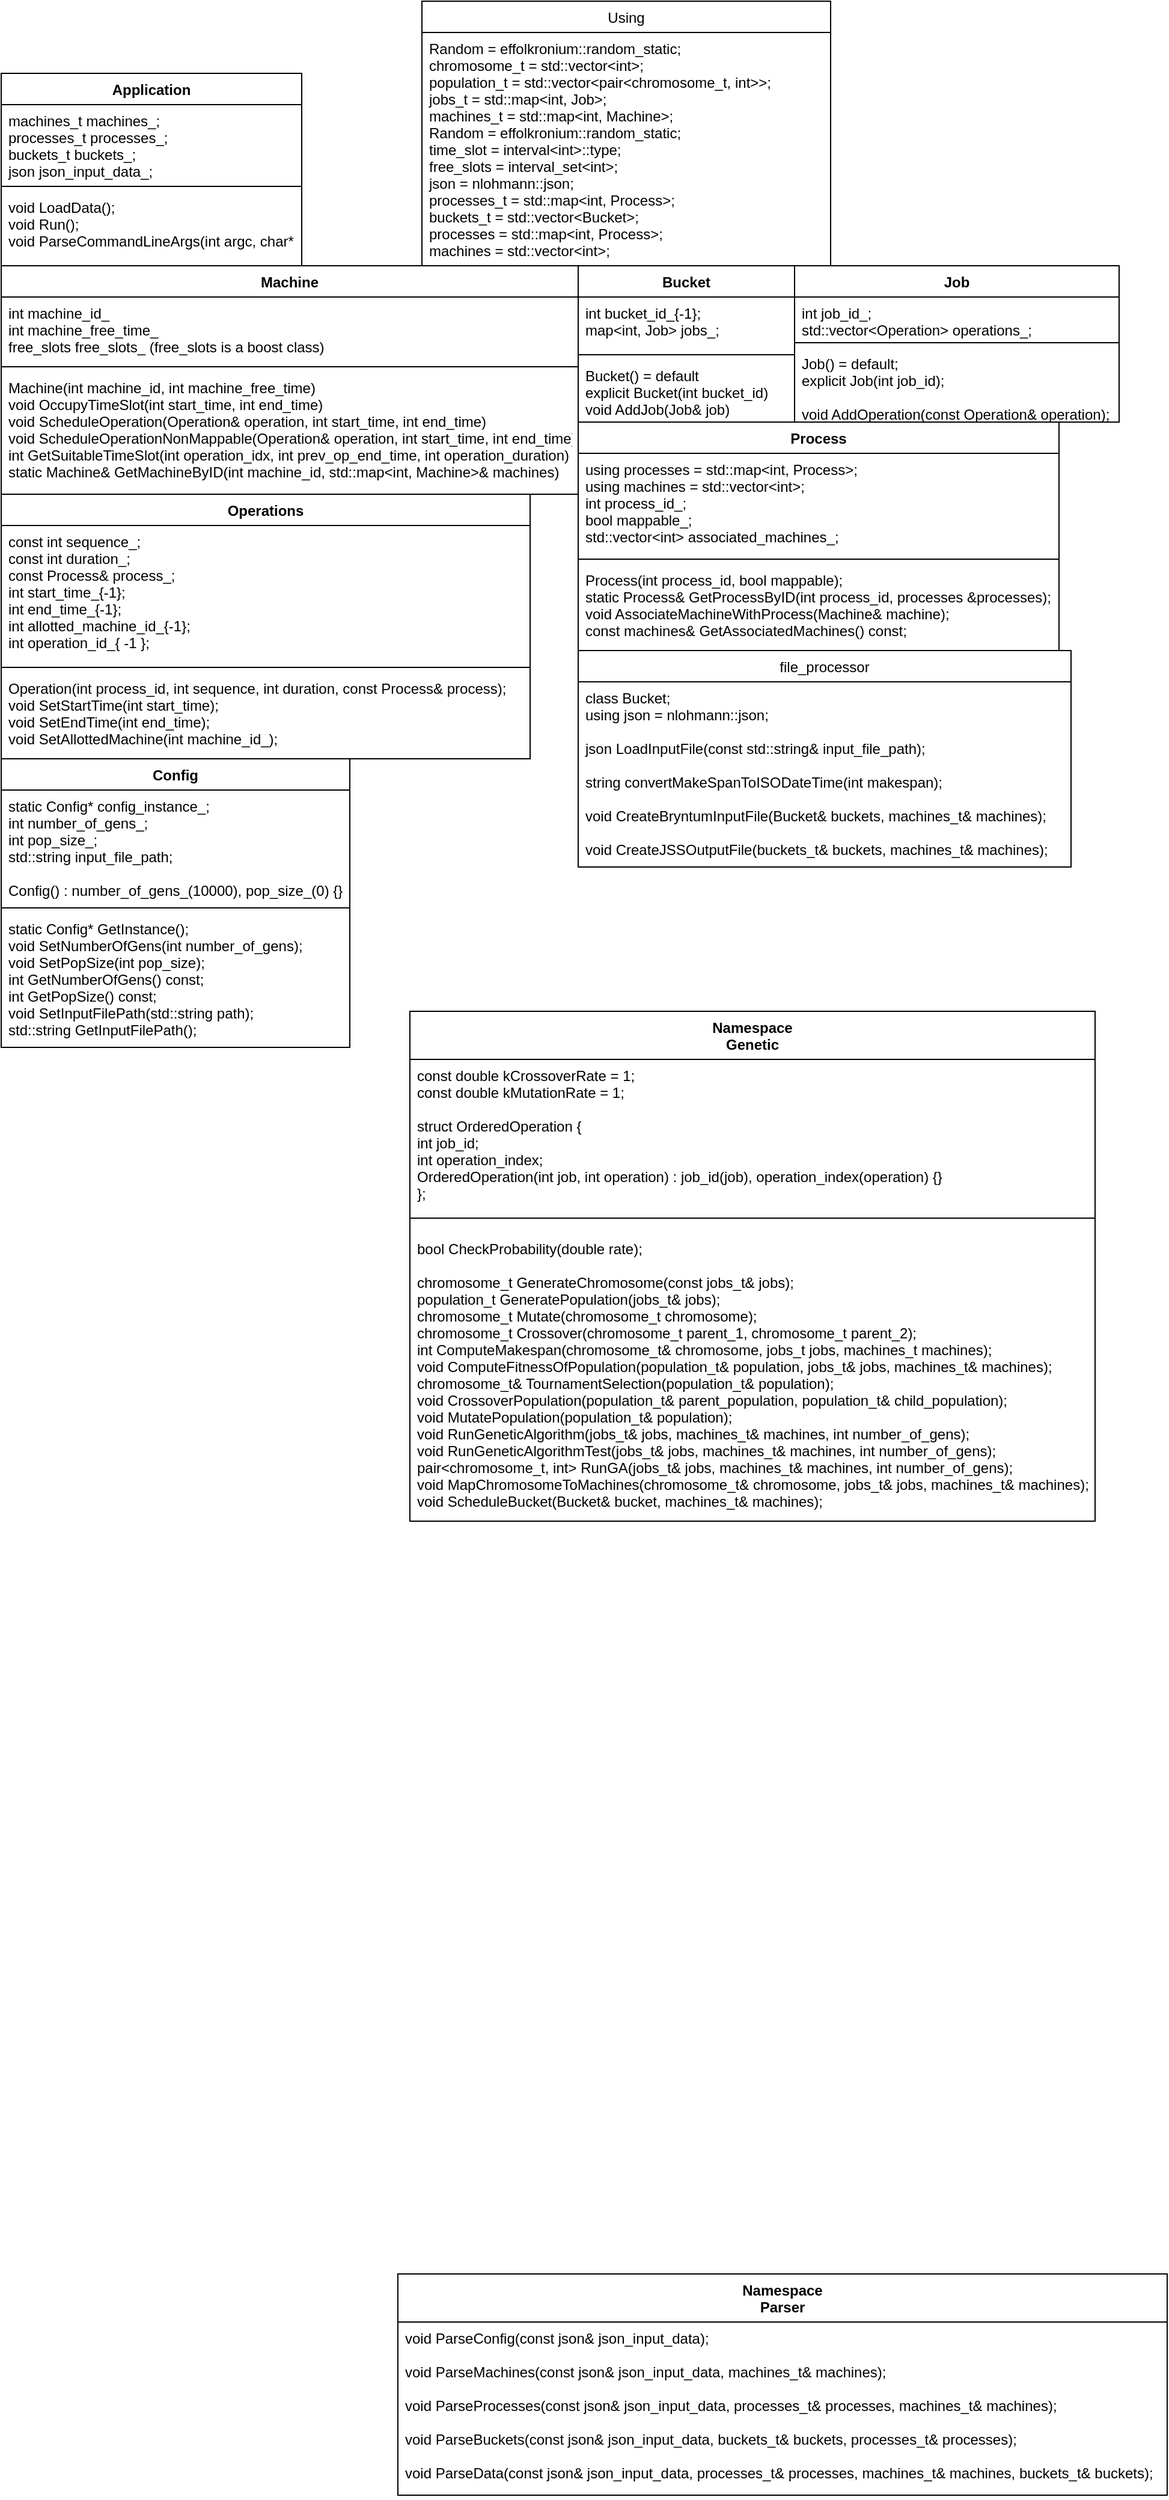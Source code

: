 <mxfile version="20.2.3" type="github">
  <diagram name="Page-1" id="b5b7bab2-c9e2-2cf4-8b2a-24fd1a2a6d21">
    <mxGraphModel dx="1021" dy="614" grid="1" gridSize="10" guides="1" tooltips="1" connect="1" arrows="1" fold="1" page="1" pageScale="1" pageWidth="3300" pageHeight="4681" background="none" math="0" shadow="0">
      <root>
        <mxCell id="0" />
        <mxCell id="1" parent="0" />
        <mxCell id="xL0LI_DuVyFmDKx2Fw36-1" value="Machine&#xa;" style="swimlane;fontStyle=1;align=center;verticalAlign=top;childLayout=stackLayout;horizontal=1;startSize=26;horizontalStack=0;resizeParent=1;resizeParentMax=0;resizeLast=0;collapsible=1;marginBottom=0;" parent="1" vertex="1">
          <mxGeometry x="40" y="220" width="480" height="190" as="geometry" />
        </mxCell>
        <mxCell id="xL0LI_DuVyFmDKx2Fw36-2" value="int machine_id_&#xa; int machine_free_time_&#xa; free_slots free_slots_ (free_slots is a boost class)" style="text;strokeColor=none;fillColor=none;align=left;verticalAlign=top;spacingLeft=4;spacingRight=4;overflow=hidden;rotatable=0;points=[[0,0.5],[1,0.5]];portConstraint=eastwest;" parent="xL0LI_DuVyFmDKx2Fw36-1" vertex="1">
          <mxGeometry y="26" width="480" height="54" as="geometry" />
        </mxCell>
        <mxCell id="xL0LI_DuVyFmDKx2Fw36-3" value="" style="line;strokeWidth=1;fillColor=none;align=left;verticalAlign=middle;spacingTop=-1;spacingLeft=3;spacingRight=3;rotatable=0;labelPosition=right;points=[];portConstraint=eastwest;" parent="xL0LI_DuVyFmDKx2Fw36-1" vertex="1">
          <mxGeometry y="80" width="480" height="8" as="geometry" />
        </mxCell>
        <mxCell id="xL0LI_DuVyFmDKx2Fw36-4" value="Machine(int machine_id, int machine_free_time)&#xa; void OccupyTimeSlot(int start_time, int end_time)&#xa; void ScheduleOperation(Operation&amp; operation, int start_time, int end_time)&#xa; void ScheduleOperationNonMappable(Operation&amp; operation, int start_time, int end_time)&#xa; int GetSuitableTimeSlot(int operation_idx, int prev_op_end_time, int operation_duration)&#xa; static Machine&amp; GetMachineByID(int machine_id, std::map&lt;int, Machine&gt;&amp; machines)" style="text;strokeColor=none;fillColor=none;align=left;verticalAlign=top;spacingLeft=4;spacingRight=4;overflow=hidden;rotatable=0;points=[[0,0.5],[1,0.5]];portConstraint=eastwest;" parent="xL0LI_DuVyFmDKx2Fw36-1" vertex="1">
          <mxGeometry y="88" width="480" height="102" as="geometry" />
        </mxCell>
        <mxCell id="xL0LI_DuVyFmDKx2Fw36-5" value="Operations" style="swimlane;fontStyle=1;align=center;verticalAlign=top;childLayout=stackLayout;horizontal=1;startSize=26;horizontalStack=0;resizeParent=1;resizeParentMax=0;resizeLast=0;collapsible=1;marginBottom=0;" parent="1" vertex="1">
          <mxGeometry x="40" y="410" width="440" height="220" as="geometry" />
        </mxCell>
        <mxCell id="xL0LI_DuVyFmDKx2Fw36-6" value="const int sequence_;&#xa; const int duration_;&#xa; const Process&amp; process_;&#xa; int start_time_{-1};&#xa; int end_time_{-1};&#xa; int allotted_machine_id_{-1};&#xa; int operation_id_{ -1 };" style="text;strokeColor=none;fillColor=none;align=left;verticalAlign=top;spacingLeft=4;spacingRight=4;overflow=hidden;rotatable=0;points=[[0,0.5],[1,0.5]];portConstraint=eastwest;" parent="xL0LI_DuVyFmDKx2Fw36-5" vertex="1">
          <mxGeometry y="26" width="440" height="114" as="geometry" />
        </mxCell>
        <mxCell id="xL0LI_DuVyFmDKx2Fw36-7" value="" style="line;strokeWidth=1;fillColor=none;align=left;verticalAlign=middle;spacingTop=-1;spacingLeft=3;spacingRight=3;rotatable=0;labelPosition=right;points=[];portConstraint=eastwest;" parent="xL0LI_DuVyFmDKx2Fw36-5" vertex="1">
          <mxGeometry y="140" width="440" height="8" as="geometry" />
        </mxCell>
        <mxCell id="xL0LI_DuVyFmDKx2Fw36-8" value="Operation(int process_id, int sequence, int duration, const Process&amp; process);&#xa; void SetStartTime(int start_time);&#xa; void SetEndTime(int end_time);&#xa; void SetAllottedMachine(int machine_id_);" style="text;strokeColor=none;fillColor=none;align=left;verticalAlign=top;spacingLeft=4;spacingRight=4;overflow=hidden;rotatable=0;points=[[0,0.5],[1,0.5]];portConstraint=eastwest;" parent="xL0LI_DuVyFmDKx2Fw36-5" vertex="1">
          <mxGeometry y="148" width="440" height="72" as="geometry" />
        </mxCell>
        <mxCell id="xL0LI_DuVyFmDKx2Fw36-10" value="Bucket" style="swimlane;fontStyle=1;align=center;verticalAlign=top;childLayout=stackLayout;horizontal=1;startSize=26;horizontalStack=0;resizeParent=1;resizeParentMax=0;resizeLast=0;collapsible=1;marginBottom=0;" parent="1" vertex="1">
          <mxGeometry x="520" y="220" width="180" height="130" as="geometry" />
        </mxCell>
        <mxCell id="xL0LI_DuVyFmDKx2Fw36-11" value="int bucket_id_{-1};&#xa; map&lt;int, Job&gt; jobs_;" style="text;strokeColor=none;fillColor=none;align=left;verticalAlign=top;spacingLeft=4;spacingRight=4;overflow=hidden;rotatable=0;points=[[0,0.5],[1,0.5]];portConstraint=eastwest;" parent="xL0LI_DuVyFmDKx2Fw36-10" vertex="1">
          <mxGeometry y="26" width="180" height="44" as="geometry" />
        </mxCell>
        <mxCell id="xL0LI_DuVyFmDKx2Fw36-12" value="" style="line;strokeWidth=1;fillColor=none;align=left;verticalAlign=middle;spacingTop=-1;spacingLeft=3;spacingRight=3;rotatable=0;labelPosition=right;points=[];portConstraint=eastwest;" parent="xL0LI_DuVyFmDKx2Fw36-10" vertex="1">
          <mxGeometry y="70" width="180" height="8" as="geometry" />
        </mxCell>
        <mxCell id="xL0LI_DuVyFmDKx2Fw36-13" value="Bucket() = default&#xa; explicit Bucket(int bucket_id)&#xa; void AddJob(Job&amp; job)" style="text;strokeColor=none;fillColor=none;align=left;verticalAlign=top;spacingLeft=4;spacingRight=4;overflow=hidden;rotatable=0;points=[[0,0.5],[1,0.5]];portConstraint=eastwest;" parent="xL0LI_DuVyFmDKx2Fw36-10" vertex="1">
          <mxGeometry y="78" width="180" height="52" as="geometry" />
        </mxCell>
        <mxCell id="8Wn9Af_72iYiqqPnA7Zo-1" value="Using" style="swimlane;fontStyle=0;childLayout=stackLayout;horizontal=1;startSize=26;fillColor=none;horizontalStack=0;resizeParent=1;resizeParentMax=0;resizeLast=0;collapsible=1;marginBottom=0;" vertex="1" parent="1">
          <mxGeometry x="390" width="340" height="220" as="geometry" />
        </mxCell>
        <mxCell id="8Wn9Af_72iYiqqPnA7Zo-2" value="Random = effolkronium::random_static;&#xa;chromosome_t = std::vector&lt;int&gt;;&#xa;population_t = std::vector&lt;pair&lt;chromosome_t, int&gt;&gt;;&#xa;jobs_t = std::map&lt;int, Job&gt;;&#xa;machines_t = std::map&lt;int, Machine&gt;;&#xa;Random = effolkronium::random_static;&#xa;time_slot = interval&lt;int&gt;::type;&#xa;free_slots = interval_set&lt;int&gt;;&#xa;json = nlohmann::json;&#xa;processes_t = std::map&lt;int, Process&gt;;&#xa;buckets_t = std::vector&lt;Bucket&gt;;&#xa;processes = std::map&lt;int, Process&gt;;&#xa;machines = std::vector&lt;int&gt;;" style="text;strokeColor=none;fillColor=none;align=left;verticalAlign=top;spacingLeft=4;spacingRight=4;overflow=hidden;rotatable=0;points=[[0,0.5],[1,0.5]];portConstraint=eastwest;" vertex="1" parent="8Wn9Af_72iYiqqPnA7Zo-1">
          <mxGeometry y="26" width="340" height="194" as="geometry" />
        </mxCell>
        <mxCell id="8Wn9Af_72iYiqqPnA7Zo-6" value="Process" style="swimlane;fontStyle=1;align=center;verticalAlign=top;childLayout=stackLayout;horizontal=1;startSize=26;horizontalStack=0;resizeParent=1;resizeParentMax=0;resizeLast=0;collapsible=1;marginBottom=0;" vertex="1" parent="1">
          <mxGeometry x="520" y="350" width="400" height="190" as="geometry" />
        </mxCell>
        <mxCell id="8Wn9Af_72iYiqqPnA7Zo-7" value="using processes = std::map&lt;int, Process&gt;;&#xa;	using machines = std::vector&lt;int&gt;;&#xa;int process_id_;&#xa;	bool mappable_;&#xa;	std::vector&lt;int&gt; associated_machines_;" style="text;strokeColor=none;fillColor=none;align=left;verticalAlign=top;spacingLeft=4;spacingRight=4;overflow=hidden;rotatable=0;points=[[0,0.5],[1,0.5]];portConstraint=eastwest;" vertex="1" parent="8Wn9Af_72iYiqqPnA7Zo-6">
          <mxGeometry y="26" width="400" height="84" as="geometry" />
        </mxCell>
        <mxCell id="8Wn9Af_72iYiqqPnA7Zo-8" value="" style="line;strokeWidth=1;fillColor=none;align=left;verticalAlign=middle;spacingTop=-1;spacingLeft=3;spacingRight=3;rotatable=0;labelPosition=right;points=[];portConstraint=eastwest;" vertex="1" parent="8Wn9Af_72iYiqqPnA7Zo-6">
          <mxGeometry y="110" width="400" height="8" as="geometry" />
        </mxCell>
        <mxCell id="8Wn9Af_72iYiqqPnA7Zo-9" value="Process(int process_id, bool mappable);&#xa;	static Process&amp; GetProcessByID(int process_id, processes &amp;processes);&#xa;	void AssociateMachineWithProcess(Machine&amp; machine);&#xa;	const machines&amp; GetAssociatedMachines() const;" style="text;strokeColor=none;fillColor=none;align=left;verticalAlign=top;spacingLeft=4;spacingRight=4;overflow=hidden;rotatable=0;points=[[0,0.5],[1,0.5]];portConstraint=eastwest;" vertex="1" parent="8Wn9Af_72iYiqqPnA7Zo-6">
          <mxGeometry y="118" width="400" height="72" as="geometry" />
        </mxCell>
        <mxCell id="8Wn9Af_72iYiqqPnA7Zo-14" value="Job" style="swimlane;fontStyle=1;align=center;verticalAlign=top;childLayout=stackLayout;horizontal=1;startSize=26;horizontalStack=0;resizeParent=1;resizeParentMax=0;resizeLast=0;collapsible=1;marginBottom=0;" vertex="1" parent="1">
          <mxGeometry x="700" y="220" width="270" height="130" as="geometry" />
        </mxCell>
        <mxCell id="8Wn9Af_72iYiqqPnA7Zo-15" value="int job_id_;&#xa;	std::vector&lt;Operation&gt; operations_;" style="text;strokeColor=none;fillColor=none;align=left;verticalAlign=top;spacingLeft=4;spacingRight=4;overflow=hidden;rotatable=0;points=[[0,0.5],[1,0.5]];portConstraint=eastwest;" vertex="1" parent="8Wn9Af_72iYiqqPnA7Zo-14">
          <mxGeometry y="26" width="270" height="34" as="geometry" />
        </mxCell>
        <mxCell id="8Wn9Af_72iYiqqPnA7Zo-16" value="" style="line;strokeWidth=1;fillColor=none;align=left;verticalAlign=middle;spacingTop=-1;spacingLeft=3;spacingRight=3;rotatable=0;labelPosition=right;points=[];portConstraint=eastwest;" vertex="1" parent="8Wn9Af_72iYiqqPnA7Zo-14">
          <mxGeometry y="60" width="270" height="8" as="geometry" />
        </mxCell>
        <mxCell id="8Wn9Af_72iYiqqPnA7Zo-17" value="Job() = default;&#xa;	explicit Job(int job_id);&#xa;&#xa;	void AddOperation(const Operation&amp; operation);" style="text;strokeColor=none;fillColor=none;align=left;verticalAlign=top;spacingLeft=4;spacingRight=4;overflow=hidden;rotatable=0;points=[[0,0.5],[1,0.5]];portConstraint=eastwest;" vertex="1" parent="8Wn9Af_72iYiqqPnA7Zo-14">
          <mxGeometry y="68" width="270" height="62" as="geometry" />
        </mxCell>
        <mxCell id="8Wn9Af_72iYiqqPnA7Zo-18" value="Application" style="swimlane;fontStyle=1;align=center;verticalAlign=top;childLayout=stackLayout;horizontal=1;startSize=26;horizontalStack=0;resizeParent=1;resizeParentMax=0;resizeLast=0;collapsible=1;marginBottom=0;" vertex="1" parent="1">
          <mxGeometry x="40" y="60" width="250" height="160" as="geometry" />
        </mxCell>
        <mxCell id="8Wn9Af_72iYiqqPnA7Zo-19" value="machines_t machines_;&#xa;	processes_t processes_;&#xa;	buckets_t buckets_;&#xa;	json json_input_data_;" style="text;strokeColor=none;fillColor=none;align=left;verticalAlign=top;spacingLeft=4;spacingRight=4;overflow=hidden;rotatable=0;points=[[0,0.5],[1,0.5]];portConstraint=eastwest;" vertex="1" parent="8Wn9Af_72iYiqqPnA7Zo-18">
          <mxGeometry y="26" width="250" height="64" as="geometry" />
        </mxCell>
        <mxCell id="8Wn9Af_72iYiqqPnA7Zo-20" value="" style="line;strokeWidth=1;fillColor=none;align=left;verticalAlign=middle;spacingTop=-1;spacingLeft=3;spacingRight=3;rotatable=0;labelPosition=right;points=[];portConstraint=eastwest;" vertex="1" parent="8Wn9Af_72iYiqqPnA7Zo-18">
          <mxGeometry y="90" width="250" height="8" as="geometry" />
        </mxCell>
        <mxCell id="8Wn9Af_72iYiqqPnA7Zo-21" value="void LoadData();&#xa;void Run();&#xa;void ParseCommandLineArgs(int argc, char* argv[]);" style="text;strokeColor=none;fillColor=none;align=left;verticalAlign=top;spacingLeft=4;spacingRight=4;overflow=hidden;rotatable=0;points=[[0,0.5],[1,0.5]];portConstraint=eastwest;" vertex="1" parent="8Wn9Af_72iYiqqPnA7Zo-18">
          <mxGeometry y="98" width="250" height="62" as="geometry" />
        </mxCell>
        <mxCell id="8Wn9Af_72iYiqqPnA7Zo-22" value="Config" style="swimlane;fontStyle=1;align=center;verticalAlign=top;childLayout=stackLayout;horizontal=1;startSize=26;horizontalStack=0;resizeParent=1;resizeParentMax=0;resizeLast=0;collapsible=1;marginBottom=0;" vertex="1" parent="1">
          <mxGeometry x="40" y="630" width="290" height="240" as="geometry" />
        </mxCell>
        <mxCell id="8Wn9Af_72iYiqqPnA7Zo-23" value="static Config* config_instance_;&#xa;	int number_of_gens_;&#xa;	int pop_size_;&#xa;	std::string input_file_path;&#xa;&#xa;	Config() : number_of_gens_(10000), pop_size_(0) {}" style="text;strokeColor=none;fillColor=none;align=left;verticalAlign=top;spacingLeft=4;spacingRight=4;overflow=hidden;rotatable=0;points=[[0,0.5],[1,0.5]];portConstraint=eastwest;" vertex="1" parent="8Wn9Af_72iYiqqPnA7Zo-22">
          <mxGeometry y="26" width="290" height="94" as="geometry" />
        </mxCell>
        <mxCell id="8Wn9Af_72iYiqqPnA7Zo-24" value="" style="line;strokeWidth=1;fillColor=none;align=left;verticalAlign=middle;spacingTop=-1;spacingLeft=3;spacingRight=3;rotatable=0;labelPosition=right;points=[];portConstraint=eastwest;" vertex="1" parent="8Wn9Af_72iYiqqPnA7Zo-22">
          <mxGeometry y="120" width="290" height="8" as="geometry" />
        </mxCell>
        <mxCell id="8Wn9Af_72iYiqqPnA7Zo-25" value="static Config* GetInstance();&#xa;	void SetNumberOfGens(int number_of_gens);&#xa;	void SetPopSize(int pop_size);&#xa;	int GetNumberOfGens() const;&#xa;	int GetPopSize() const;&#xa;	void SetInputFilePath(std::string path);&#xa;	std::string GetInputFilePath();" style="text;strokeColor=none;fillColor=none;align=left;verticalAlign=top;spacingLeft=4;spacingRight=4;overflow=hidden;rotatable=0;points=[[0,0.5],[1,0.5]];portConstraint=eastwest;" vertex="1" parent="8Wn9Af_72iYiqqPnA7Zo-22">
          <mxGeometry y="128" width="290" height="112" as="geometry" />
        </mxCell>
        <mxCell id="8Wn9Af_72iYiqqPnA7Zo-26" value="file_processor" style="swimlane;fontStyle=0;childLayout=stackLayout;horizontal=1;startSize=26;fillColor=none;horizontalStack=0;resizeParent=1;resizeParentMax=0;resizeLast=0;collapsible=1;marginBottom=0;" vertex="1" parent="1">
          <mxGeometry x="520" y="540" width="410" height="180" as="geometry" />
        </mxCell>
        <mxCell id="8Wn9Af_72iYiqqPnA7Zo-27" value="class Bucket;&#xa;using json = nlohmann::json;&#xa;&#xa;json LoadInputFile(const std::string&amp; input_file_path);&#xa;&#xa;string convertMakeSpanToISODateTime(int makespan);&#xa;&#xa;void CreateBryntumInputFile(Bucket&amp; buckets, machines_t&amp; machines);&#xa;&#xa;void CreateJSSOutputFile(buckets_t&amp; buckets, machines_t&amp; machines);" style="text;strokeColor=none;fillColor=none;align=left;verticalAlign=top;spacingLeft=4;spacingRight=4;overflow=hidden;rotatable=0;points=[[0,0.5],[1,0.5]];portConstraint=eastwest;" vertex="1" parent="8Wn9Af_72iYiqqPnA7Zo-26">
          <mxGeometry y="26" width="410" height="154" as="geometry" />
        </mxCell>
        <mxCell id="8Wn9Af_72iYiqqPnA7Zo-30" value="Namespace&#xa;Genetic" style="swimlane;fontStyle=1;align=center;verticalAlign=top;childLayout=stackLayout;horizontal=1;startSize=40;horizontalStack=0;resizeParent=1;resizeParentMax=0;resizeLast=0;collapsible=1;marginBottom=0;" vertex="1" parent="1">
          <mxGeometry x="380" y="840" width="570" height="424" as="geometry" />
        </mxCell>
        <mxCell id="8Wn9Af_72iYiqqPnA7Zo-31" value="const double kCrossoverRate = 1;&#xa;	const double kMutationRate = 1;&#xa;&#xa;	struct OrderedOperation {&#xa;		int job_id;&#xa;		int operation_index;&#xa;		OrderedOperation(int job, int operation) : job_id(job), operation_index(operation) {}&#xa;	};" style="text;strokeColor=none;fillColor=none;align=left;verticalAlign=top;spacingLeft=4;spacingRight=4;overflow=hidden;rotatable=0;points=[[0,0.5],[1,0.5]];portConstraint=eastwest;" vertex="1" parent="8Wn9Af_72iYiqqPnA7Zo-30">
          <mxGeometry y="40" width="570" height="120" as="geometry" />
        </mxCell>
        <mxCell id="8Wn9Af_72iYiqqPnA7Zo-32" value="" style="line;strokeWidth=1;fillColor=none;align=left;verticalAlign=middle;spacingTop=-1;spacingLeft=3;spacingRight=3;rotatable=0;labelPosition=right;points=[];portConstraint=eastwest;" vertex="1" parent="8Wn9Af_72iYiqqPnA7Zo-30">
          <mxGeometry y="160" width="570" height="24" as="geometry" />
        </mxCell>
        <mxCell id="8Wn9Af_72iYiqqPnA7Zo-33" value="bool CheckProbability(double rate);&#xa;&#xa;	chromosome_t GenerateChromosome(const jobs_t&amp; jobs);&#xa;population_t GeneratePopulation(jobs_t&amp; jobs);&#xa;	chromosome_t Mutate(chromosome_t chromosome);&#xa;	chromosome_t Crossover(chromosome_t parent_1, chromosome_t parent_2);&#xa;	int ComputeMakespan(chromosome_t&amp; chromosome, jobs_t jobs, machines_t machines);&#xa;	void ComputeFitnessOfPopulation(population_t&amp; population, jobs_t&amp; jobs, machines_t&amp; machines);&#xa;chromosome_t&amp; TournamentSelection(population_t&amp; population);&#xa;	void CrossoverPopulation(population_t&amp; parent_population, population_t&amp; child_population);&#xa;	void MutatePopulation(population_t&amp; population);&#xa;	void RunGeneticAlgorithm(jobs_t&amp; jobs, machines_t&amp; machines, int number_of_gens);&#xa;	void RunGeneticAlgorithmTest(jobs_t&amp; jobs, machines_t&amp; machines, int number_of_gens);&#xa;	pair&lt;chromosome_t, int&gt; RunGA(jobs_t&amp; jobs, machines_t&amp; machines, int number_of_gens);&#xa;	void MapChromosomeToMachines(chromosome_t&amp; chromosome, jobs_t&amp; jobs, machines_t&amp; machines);&#xa;	void ScheduleBucket(Bucket&amp; bucket, machines_t&amp; machines);" style="text;strokeColor=none;fillColor=none;align=left;verticalAlign=top;spacingLeft=4;spacingRight=4;overflow=hidden;rotatable=0;points=[[0,0.5],[1,0.5]];portConstraint=eastwest;" vertex="1" parent="8Wn9Af_72iYiqqPnA7Zo-30">
          <mxGeometry y="184" width="570" height="240" as="geometry" />
        </mxCell>
        <mxCell id="8Wn9Af_72iYiqqPnA7Zo-34" value="Namespace&#xa;Parser" style="swimlane;fontStyle=1;align=center;verticalAlign=top;childLayout=stackLayout;horizontal=1;startSize=40;horizontalStack=0;resizeParent=1;resizeParentMax=0;resizeLast=0;collapsible=1;marginBottom=0;" vertex="1" parent="1">
          <mxGeometry x="370" y="1890" width="640" height="184" as="geometry" />
        </mxCell>
        <mxCell id="8Wn9Af_72iYiqqPnA7Zo-37" value="void ParseConfig(const json&amp; json_input_data);&#xa;&#xa;	void ParseMachines(const json&amp; json_input_data, machines_t&amp; machines);&#xa;&#xa;	void ParseProcesses(const json&amp; json_input_data, processes_t&amp; processes, machines_t&amp; machines);&#xa;&#xa;	void ParseBuckets(const json&amp; json_input_data, buckets_t&amp; buckets, processes_t&amp; processes);&#xa;&#xa;	void ParseData(const json&amp; json_input_data, processes_t&amp; processes, machines_t&amp; machines, buckets_t&amp; buckets);" style="text;strokeColor=none;fillColor=none;align=left;verticalAlign=top;spacingLeft=4;spacingRight=4;overflow=hidden;rotatable=0;points=[[0,0.5],[1,0.5]];portConstraint=eastwest;" vertex="1" parent="8Wn9Af_72iYiqqPnA7Zo-34">
          <mxGeometry y="40" width="640" height="144" as="geometry" />
        </mxCell>
      </root>
    </mxGraphModel>
  </diagram>
</mxfile>

